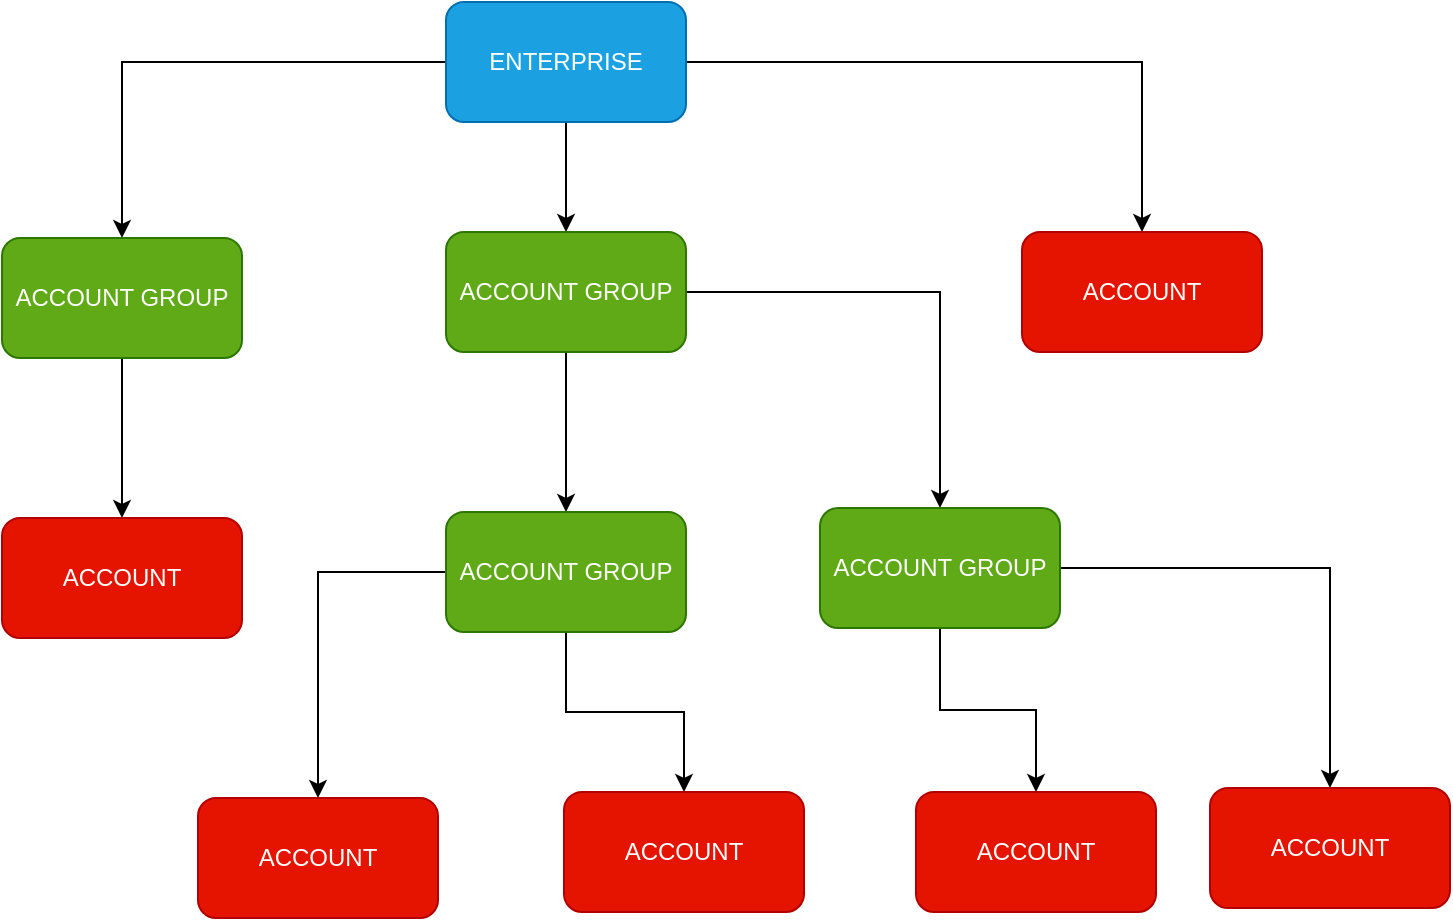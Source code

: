 <mxfile version="13.5.7" type="device"><diagram id="ZhPUUkMzp2ovy2WkjrMo" name="Enterprise Account"><mxGraphModel dx="1106" dy="792" grid="0" gridSize="10" guides="1" tooltips="1" connect="1" arrows="1" fold="1" page="1" pageScale="1" pageWidth="850" pageHeight="1100" math="0" shadow="0"><root><mxCell id="0"/><mxCell id="1" parent="0"/><mxCell id="y4V5z40kpxIIlK0JNllx-3" value="" style="edgeStyle=orthogonalEdgeStyle;rounded=0;orthogonalLoop=1;jettySize=auto;html=1;" edge="1" parent="1" source="y4V5z40kpxIIlK0JNllx-1" target="y4V5z40kpxIIlK0JNllx-2"><mxGeometry relative="1" as="geometry"/></mxCell><mxCell id="y4V5z40kpxIIlK0JNllx-5" value="" style="edgeStyle=orthogonalEdgeStyle;rounded=0;orthogonalLoop=1;jettySize=auto;html=1;" edge="1" parent="1" source="y4V5z40kpxIIlK0JNllx-1" target="y4V5z40kpxIIlK0JNllx-4"><mxGeometry relative="1" as="geometry"/></mxCell><mxCell id="y4V5z40kpxIIlK0JNllx-27" value="" style="edgeStyle=orthogonalEdgeStyle;rounded=0;orthogonalLoop=1;jettySize=auto;html=1;" edge="1" parent="1" source="y4V5z40kpxIIlK0JNllx-1" target="y4V5z40kpxIIlK0JNllx-26"><mxGeometry relative="1" as="geometry"/></mxCell><mxCell id="y4V5z40kpxIIlK0JNllx-1" value="ENTERPRISE" style="rounded=1;whiteSpace=wrap;html=1;fillColor=#1ba1e2;strokeColor=#006EAF;fontColor=#ffffff;" vertex="1" parent="1"><mxGeometry x="325" y="83" width="120" height="60" as="geometry"/></mxCell><mxCell id="y4V5z40kpxIIlK0JNllx-9" value="" style="edgeStyle=orthogonalEdgeStyle;rounded=0;orthogonalLoop=1;jettySize=auto;html=1;" edge="1" parent="1" source="y4V5z40kpxIIlK0JNllx-2" target="y4V5z40kpxIIlK0JNllx-8"><mxGeometry relative="1" as="geometry"/></mxCell><mxCell id="y4V5z40kpxIIlK0JNllx-2" value="ACCOUNT GROUP" style="whiteSpace=wrap;html=1;rounded=1;fillColor=#60a917;strokeColor=#2D7600;fontColor=#ffffff;" vertex="1" parent="1"><mxGeometry x="103" y="201" width="120" height="60" as="geometry"/></mxCell><mxCell id="y4V5z40kpxIIlK0JNllx-11" value="" style="edgeStyle=orthogonalEdgeStyle;rounded=0;orthogonalLoop=1;jettySize=auto;html=1;" edge="1" parent="1" source="y4V5z40kpxIIlK0JNllx-4" target="y4V5z40kpxIIlK0JNllx-10"><mxGeometry relative="1" as="geometry"/></mxCell><mxCell id="y4V5z40kpxIIlK0JNllx-24" value="" style="edgeStyle=orthogonalEdgeStyle;rounded=0;orthogonalLoop=1;jettySize=auto;html=1;" edge="1" parent="1" source="y4V5z40kpxIIlK0JNllx-4" target="y4V5z40kpxIIlK0JNllx-23"><mxGeometry relative="1" as="geometry"/></mxCell><mxCell id="y4V5z40kpxIIlK0JNllx-4" value="ACCOUNT GROUP" style="whiteSpace=wrap;html=1;rounded=1;fillColor=#60a917;strokeColor=#2D7600;fontColor=#ffffff;" vertex="1" parent="1"><mxGeometry x="325" y="198" width="120" height="60" as="geometry"/></mxCell><mxCell id="y4V5z40kpxIIlK0JNllx-8" value="ACCOUNT" style="whiteSpace=wrap;html=1;rounded=1;fillColor=#e51400;strokeColor=#B20000;fontColor=#ffffff;" vertex="1" parent="1"><mxGeometry x="103" y="341" width="120" height="60" as="geometry"/></mxCell><mxCell id="y4V5z40kpxIIlK0JNllx-22" value="" style="edgeStyle=orthogonalEdgeStyle;rounded=0;orthogonalLoop=1;jettySize=auto;html=1;" edge="1" parent="1" source="y4V5z40kpxIIlK0JNllx-10" target="y4V5z40kpxIIlK0JNllx-21"><mxGeometry relative="1" as="geometry"/></mxCell><mxCell id="y4V5z40kpxIIlK0JNllx-30" value="" style="edgeStyle=orthogonalEdgeStyle;rounded=0;orthogonalLoop=1;jettySize=auto;html=1;" edge="1" parent="1" source="y4V5z40kpxIIlK0JNllx-10" target="y4V5z40kpxIIlK0JNllx-29"><mxGeometry relative="1" as="geometry"/></mxCell><mxCell id="y4V5z40kpxIIlK0JNllx-10" value="ACCOUNT GROUP" style="whiteSpace=wrap;html=1;rounded=1;fillColor=#60a917;strokeColor=#2D7600;fontColor=#ffffff;" vertex="1" parent="1"><mxGeometry x="325" y="338" width="120" height="60" as="geometry"/></mxCell><mxCell id="y4V5z40kpxIIlK0JNllx-21" value="ACCOUNT" style="whiteSpace=wrap;html=1;rounded=1;fillColor=#e51400;strokeColor=#B20000;fontColor=#ffffff;" vertex="1" parent="1"><mxGeometry x="201" y="481" width="120" height="60" as="geometry"/></mxCell><mxCell id="y4V5z40kpxIIlK0JNllx-32" value="" style="edgeStyle=orthogonalEdgeStyle;rounded=0;orthogonalLoop=1;jettySize=auto;html=1;" edge="1" parent="1" source="y4V5z40kpxIIlK0JNllx-23" target="y4V5z40kpxIIlK0JNllx-31"><mxGeometry relative="1" as="geometry"/></mxCell><mxCell id="y4V5z40kpxIIlK0JNllx-34" value="" style="edgeStyle=orthogonalEdgeStyle;rounded=0;orthogonalLoop=1;jettySize=auto;html=1;" edge="1" parent="1" source="y4V5z40kpxIIlK0JNllx-23" target="y4V5z40kpxIIlK0JNllx-33"><mxGeometry relative="1" as="geometry"/></mxCell><mxCell id="y4V5z40kpxIIlK0JNllx-23" value="ACCOUNT GROUP" style="whiteSpace=wrap;html=1;rounded=1;fillColor=#60a917;strokeColor=#2D7600;fontColor=#ffffff;" vertex="1" parent="1"><mxGeometry x="512" y="336" width="120" height="60" as="geometry"/></mxCell><mxCell id="y4V5z40kpxIIlK0JNllx-26" value="ACCOUNT" style="whiteSpace=wrap;html=1;rounded=1;fillColor=#e51400;strokeColor=#B20000;fontColor=#ffffff;" vertex="1" parent="1"><mxGeometry x="613" y="198" width="120" height="60" as="geometry"/></mxCell><mxCell id="y4V5z40kpxIIlK0JNllx-29" value="ACCOUNT" style="whiteSpace=wrap;html=1;rounded=1;fillColor=#e51400;strokeColor=#B20000;fontColor=#ffffff;" vertex="1" parent="1"><mxGeometry x="384" y="478" width="120" height="60" as="geometry"/></mxCell><mxCell id="y4V5z40kpxIIlK0JNllx-31" value="ACCOUNT" style="whiteSpace=wrap;html=1;rounded=1;fillColor=#e51400;strokeColor=#B20000;fontColor=#ffffff;" vertex="1" parent="1"><mxGeometry x="560" y="478" width="120" height="60" as="geometry"/></mxCell><mxCell id="y4V5z40kpxIIlK0JNllx-33" value="ACCOUNT" style="whiteSpace=wrap;html=1;rounded=1;fillColor=#e51400;strokeColor=#B20000;fontColor=#ffffff;" vertex="1" parent="1"><mxGeometry x="707" y="476" width="120" height="60" as="geometry"/></mxCell></root></mxGraphModel></diagram></mxfile>